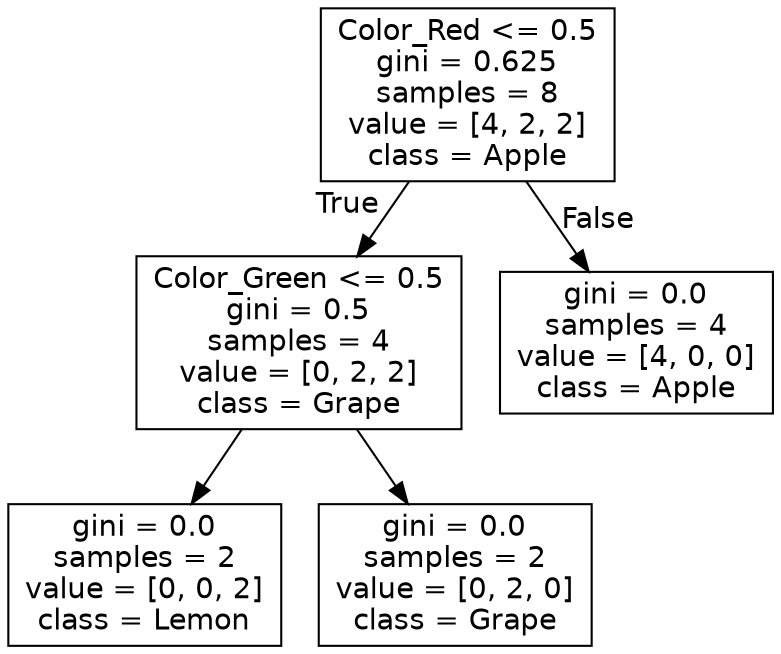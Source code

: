 digraph Tree {
node [shape=box, fontname="helvetica"] ;
edge [fontname="helvetica"] ;
0 [label="Color_Red <= 0.5\ngini = 0.625\nsamples = 8\nvalue = [4, 2, 2]\nclass = Apple"] ;
1 [label="Color_Green <= 0.5\ngini = 0.5\nsamples = 4\nvalue = [0, 2, 2]\nclass = Grape"] ;
0 -> 1 [labeldistance=2.5, labelangle=45, headlabel="True"] ;
2 [label="gini = 0.0\nsamples = 2\nvalue = [0, 0, 2]\nclass = Lemon"] ;
1 -> 2 ;
3 [label="gini = 0.0\nsamples = 2\nvalue = [0, 2, 0]\nclass = Grape"] ;
1 -> 3 ;
4 [label="gini = 0.0\nsamples = 4\nvalue = [4, 0, 0]\nclass = Apple"] ;
0 -> 4 [labeldistance=2.5, labelangle=-45, headlabel="False"] ;
}